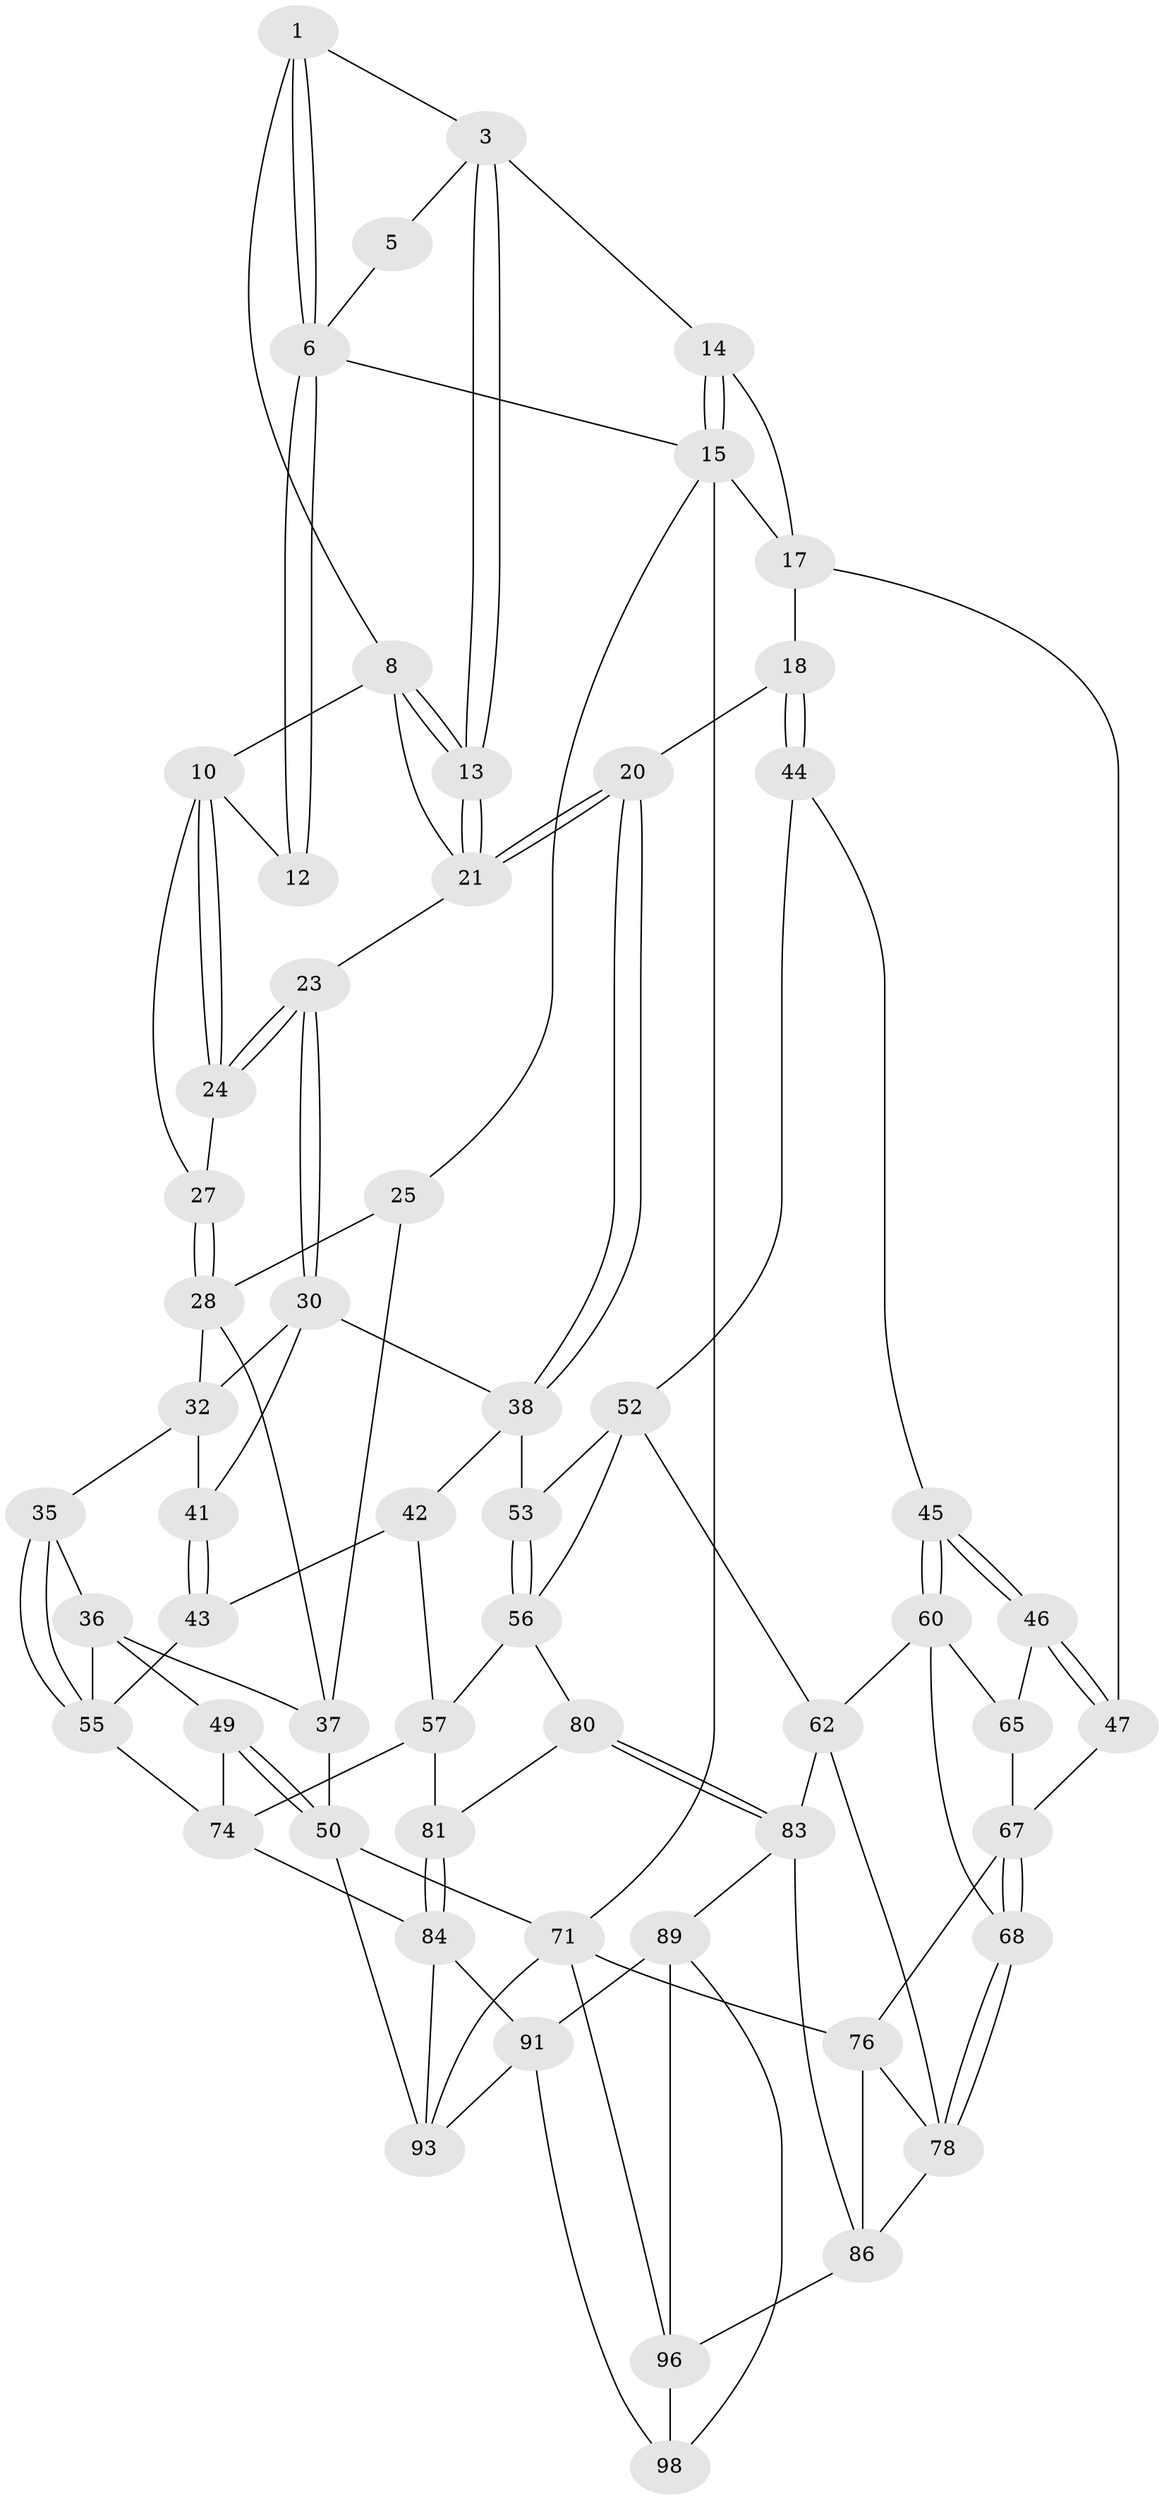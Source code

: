 // Generated by graph-tools (version 1.1) at 2025/52/02/27/25 19:52:43]
// undirected, 58 vertices, 127 edges
graph export_dot {
graph [start="1"]
  node [color=gray90,style=filled];
  1 [pos="+0.2294182049258172+0.03167347953956757",super="+2"];
  3 [pos="+0.47829788972714943+0.052231218824043364",super="+4"];
  5 [pos="+0.22313887316410363+0"];
  6 [pos="+0.14538380346648222+0.09733371007180198",super="+7"];
  8 [pos="+0.26169261594321075+0.08671584523651464",super="+9"];
  10 [pos="+0.1926348508343088+0.14303227938171198",super="+11"];
  12 [pos="+0.14308073632391832+0.11108681805188472"];
  13 [pos="+0.4665975257443167+0.09038156552951948"];
  14 [pos="+0.6692956904973303+0"];
  15 [pos="+1+0",super="+16"];
  17 [pos="+0.7481024420033353+0.10079908926291738",super="+33"];
  18 [pos="+0.7578971381475246+0.1903260937849186",super="+19"];
  20 [pos="+0.4535797233411809+0.2051323569036147"];
  21 [pos="+0.453267637074456+0.1380455899428945",super="+22"];
  23 [pos="+0.2590753580627626+0.22078549786063675"];
  24 [pos="+0.23076168897114932+0.20097097785426124"];
  25 [pos="+0+0.156993791691972",super="+26"];
  27 [pos="+0.14847341500035388+0.1973212757104279"];
  28 [pos="+0.1411578116937264+0.216827892491058",super="+29"];
  30 [pos="+0.27190496065707775+0.25739123074184495",super="+31"];
  32 [pos="+0.1527222727641704+0.22846741391039066",super="+34"];
  35 [pos="+0.1321091053365804+0.3328491546962938"];
  36 [pos="+0.046833030480025656+0.2605587646706632",super="+48"];
  37 [pos="+0.045244469345474075+0.2583898004100786",super="+40"];
  38 [pos="+0.40081331652007135+0.26464005470015767",super="+39"];
  41 [pos="+0.1881599544503743+0.3027742865714657"];
  42 [pos="+0.342795200539188+0.3442876643349246",super="+58"];
  43 [pos="+0.23077422983100757+0.37928223191872074",super="+54"];
  44 [pos="+0.7867959206798807+0.24367604849676325",super="+51"];
  45 [pos="+0.7962100830603336+0.2508582315616396"];
  46 [pos="+1+0.2930466337652642",super="+64"];
  47 [pos="+1+0.29476996434645797"];
  49 [pos="+0+0.6691451183831957"];
  50 [pos="+0+0.6765952483132146",super="+70"];
  52 [pos="+0.6025743410125664+0.4077715266083311",super="+63"];
  53 [pos="+0.480951114825859+0.36420584092692215"];
  55 [pos="+0.13544273897886444+0.43160759925551645",super="+59"];
  56 [pos="+0.4260956206388226+0.5217489327815907",super="+72"];
  57 [pos="+0.3845186742378212+0.5224013656336914",super="+73"];
  60 [pos="+0.7947461699361319+0.34424827396735735",super="+61"];
  62 [pos="+0.6123707857958544+0.5247599196910852",super="+82"];
  65 [pos="+0.8389959745147858+0.39187768708780574",super="+66"];
  67 [pos="+0.8634276568855006+0.4786636884333048",super="+69"];
  68 [pos="+0.7514305791802032+0.5689615495561228"];
  71 [pos="+0+1",super="+75"];
  74 [pos="+0.323991176176416+0.5539350473777259",super="+79"];
  76 [pos="+1+0.8242400037225872",super="+77"];
  78 [pos="+0.7651262701076541+0.5899789590432215",super="+85"];
  80 [pos="+0.5218644103678647+0.7616588772048835"];
  81 [pos="+0.3540372943096264+0.6268536370427561"];
  83 [pos="+0.5242372865407317+0.7780472397736217",super="+88"];
  84 [pos="+0.2801384105443777+0.7728954932857901",super="+92"];
  86 [pos="+0.7263881708405073+0.8627056299936596",super="+87"];
  89 [pos="+0.5060926077977482+0.8350844307482403",super="+90"];
  91 [pos="+0.3582017467592024+0.8471477782391789",super="+94"];
  93 [pos="+0.20708389761900864+0.9409574638456232",super="+95"];
  96 [pos="+0.685952738946398+1",super="+97"];
  98 [pos="+0.4248983645794741+1"];
  1 -- 6;
  1 -- 6;
  1 -- 8;
  1 -- 3;
  3 -- 13;
  3 -- 13;
  3 -- 5;
  3 -- 14;
  5 -- 6;
  6 -- 12;
  6 -- 12;
  6 -- 15;
  8 -- 13;
  8 -- 13;
  8 -- 10;
  8 -- 21;
  10 -- 24;
  10 -- 24;
  10 -- 27;
  10 -- 12;
  13 -- 21;
  13 -- 21;
  14 -- 15;
  14 -- 15;
  14 -- 17;
  15 -- 25;
  15 -- 71 [weight=2];
  15 -- 17;
  17 -- 18;
  17 -- 47;
  18 -- 44 [weight=2];
  18 -- 44;
  18 -- 20;
  20 -- 21;
  20 -- 21;
  20 -- 38;
  20 -- 38;
  21 -- 23;
  23 -- 24;
  23 -- 24;
  23 -- 30;
  23 -- 30;
  24 -- 27;
  25 -- 37;
  25 -- 28;
  27 -- 28;
  27 -- 28;
  28 -- 32;
  28 -- 37;
  30 -- 32;
  30 -- 41;
  30 -- 38;
  32 -- 41;
  32 -- 35;
  35 -- 36;
  35 -- 55;
  35 -- 55;
  36 -- 37;
  36 -- 49;
  36 -- 55;
  37 -- 50;
  38 -- 53;
  38 -- 42;
  41 -- 43;
  41 -- 43;
  42 -- 43 [weight=2];
  42 -- 57;
  43 -- 55;
  44 -- 45;
  44 -- 52;
  45 -- 46;
  45 -- 46;
  45 -- 60;
  45 -- 60;
  46 -- 47;
  46 -- 47;
  46 -- 65;
  47 -- 67;
  49 -- 50;
  49 -- 50;
  49 -- 74;
  50 -- 93;
  50 -- 71;
  52 -- 53;
  52 -- 56;
  52 -- 62;
  53 -- 56;
  53 -- 56;
  55 -- 74;
  56 -- 57;
  56 -- 80;
  57 -- 81;
  57 -- 74;
  60 -- 65;
  60 -- 62;
  60 -- 68;
  62 -- 83;
  62 -- 78;
  65 -- 67;
  67 -- 68;
  67 -- 68;
  67 -- 76;
  68 -- 78;
  68 -- 78;
  71 -- 93;
  71 -- 96;
  71 -- 76;
  74 -- 84;
  76 -- 78;
  76 -- 86;
  78 -- 86;
  80 -- 81;
  80 -- 83;
  80 -- 83;
  81 -- 84;
  81 -- 84;
  83 -- 89;
  83 -- 86;
  84 -- 91;
  84 -- 93;
  86 -- 96;
  89 -- 96;
  89 -- 98;
  89 -- 91;
  91 -- 98;
  91 -- 93;
  96 -- 98;
}

